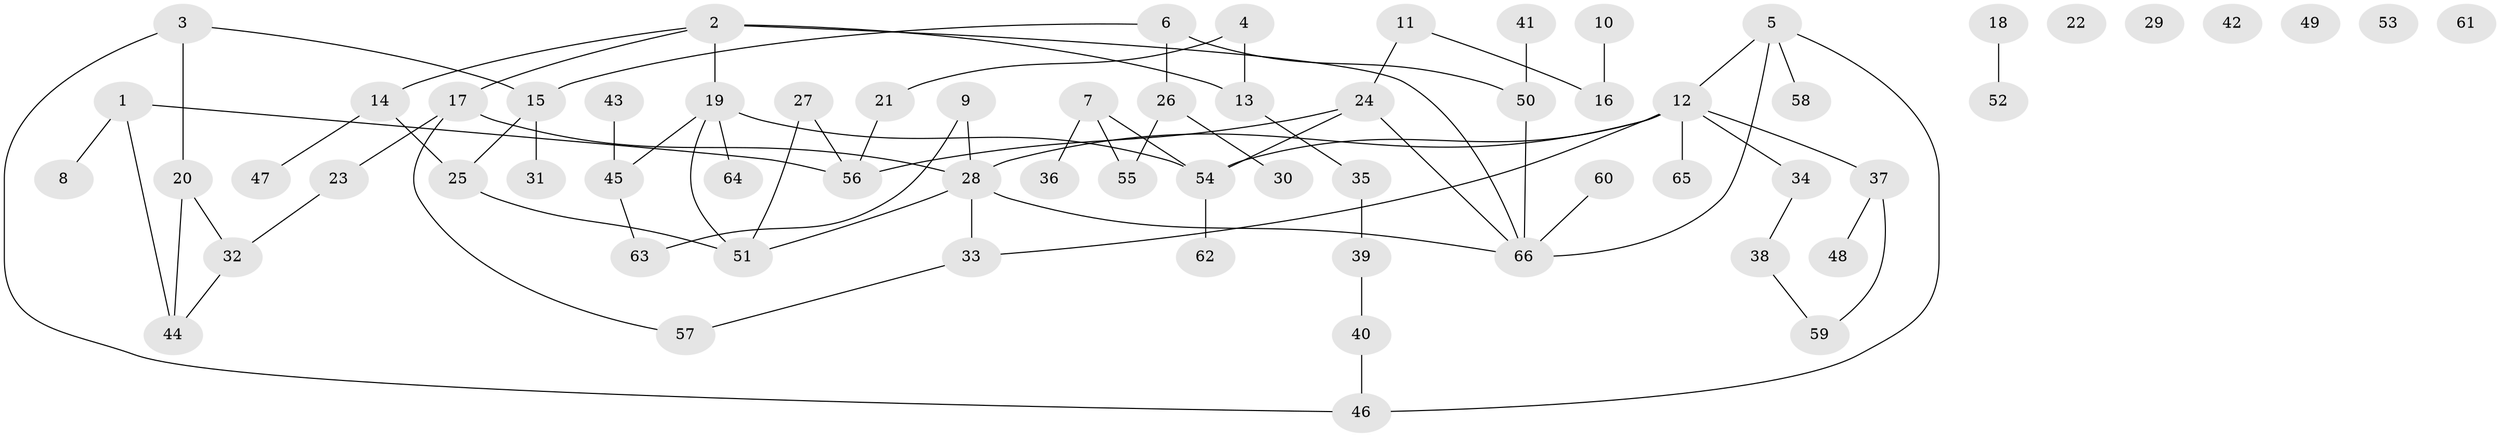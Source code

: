 // coarse degree distribution, {5: 0.045454545454545456, 6: 0.022727272727272728, 3: 0.11363636363636363, 2: 0.29545454545454547, 4: 0.09090909090909091, 1: 0.20454545454545456, 10: 0.022727272727272728, 0: 0.1590909090909091, 8: 0.045454545454545456}
// Generated by graph-tools (version 1.1) at 2025/23/03/03/25 07:23:28]
// undirected, 66 vertices, 77 edges
graph export_dot {
graph [start="1"]
  node [color=gray90,style=filled];
  1;
  2;
  3;
  4;
  5;
  6;
  7;
  8;
  9;
  10;
  11;
  12;
  13;
  14;
  15;
  16;
  17;
  18;
  19;
  20;
  21;
  22;
  23;
  24;
  25;
  26;
  27;
  28;
  29;
  30;
  31;
  32;
  33;
  34;
  35;
  36;
  37;
  38;
  39;
  40;
  41;
  42;
  43;
  44;
  45;
  46;
  47;
  48;
  49;
  50;
  51;
  52;
  53;
  54;
  55;
  56;
  57;
  58;
  59;
  60;
  61;
  62;
  63;
  64;
  65;
  66;
  1 -- 8;
  1 -- 44;
  1 -- 56;
  2 -- 13;
  2 -- 14;
  2 -- 17;
  2 -- 19;
  2 -- 66;
  3 -- 15;
  3 -- 20;
  3 -- 46;
  4 -- 13;
  4 -- 21;
  5 -- 12;
  5 -- 46;
  5 -- 58;
  5 -- 66;
  6 -- 15;
  6 -- 26;
  6 -- 50;
  7 -- 36;
  7 -- 54;
  7 -- 55;
  9 -- 28;
  9 -- 63;
  10 -- 16;
  11 -- 16;
  11 -- 24;
  12 -- 28;
  12 -- 33;
  12 -- 34;
  12 -- 37;
  12 -- 54;
  12 -- 65;
  13 -- 35;
  14 -- 25;
  14 -- 47;
  15 -- 25;
  15 -- 31;
  17 -- 23;
  17 -- 28;
  17 -- 57;
  18 -- 52;
  19 -- 45;
  19 -- 51;
  19 -- 54;
  19 -- 64;
  20 -- 32;
  20 -- 44;
  21 -- 56;
  23 -- 32;
  24 -- 54;
  24 -- 56;
  24 -- 66;
  25 -- 51;
  26 -- 30;
  26 -- 55;
  27 -- 51;
  27 -- 56;
  28 -- 33;
  28 -- 51;
  28 -- 66;
  32 -- 44;
  33 -- 57;
  34 -- 38;
  35 -- 39;
  37 -- 48;
  37 -- 59;
  38 -- 59;
  39 -- 40;
  40 -- 46;
  41 -- 50;
  43 -- 45;
  45 -- 63;
  50 -- 66;
  54 -- 62;
  60 -- 66;
}
